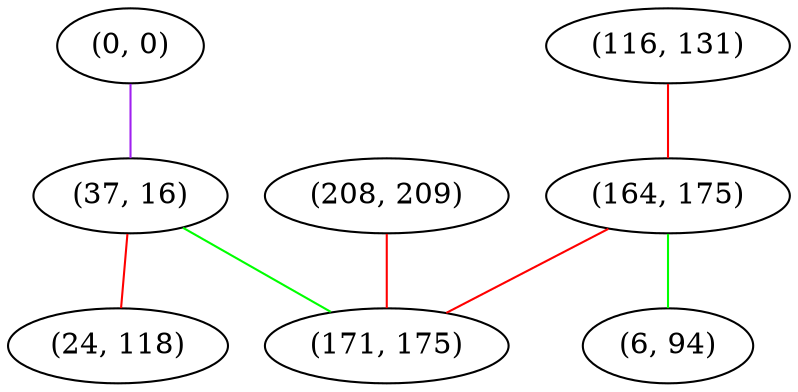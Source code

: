 graph "" {
"(208, 209)";
"(0, 0)";
"(116, 131)";
"(37, 16)";
"(164, 175)";
"(6, 94)";
"(24, 118)";
"(171, 175)";
"(208, 209)" -- "(171, 175)"  [color=red, key=0, weight=1];
"(0, 0)" -- "(37, 16)"  [color=purple, key=0, weight=4];
"(116, 131)" -- "(164, 175)"  [color=red, key=0, weight=1];
"(37, 16)" -- "(171, 175)"  [color=green, key=0, weight=2];
"(37, 16)" -- "(24, 118)"  [color=red, key=0, weight=1];
"(164, 175)" -- "(171, 175)"  [color=red, key=0, weight=1];
"(164, 175)" -- "(6, 94)"  [color=green, key=0, weight=2];
}
